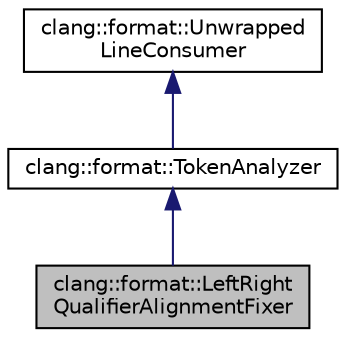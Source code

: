 digraph "clang::format::LeftRightQualifierAlignmentFixer"
{
 // LATEX_PDF_SIZE
  bgcolor="transparent";
  edge [fontname="Helvetica",fontsize="10",labelfontname="Helvetica",labelfontsize="10"];
  node [fontname="Helvetica",fontsize="10",shape=record];
  Node1 [label="clang::format::LeftRight\lQualifierAlignmentFixer",height=0.2,width=0.4,color="black", fillcolor="grey75", style="filled", fontcolor="black",tooltip=" "];
  Node2 -> Node1 [dir="back",color="midnightblue",fontsize="10",style="solid",fontname="Helvetica"];
  Node2 [label="clang::format::TokenAnalyzer",height=0.2,width=0.4,color="black",URL="$classclang_1_1format_1_1TokenAnalyzer.html",tooltip=" "];
  Node3 -> Node2 [dir="back",color="midnightblue",fontsize="10",style="solid",fontname="Helvetica"];
  Node3 [label="clang::format::Unwrapped\lLineConsumer",height=0.2,width=0.4,color="black",URL="$classclang_1_1format_1_1UnwrappedLineConsumer.html",tooltip=" "];
}
